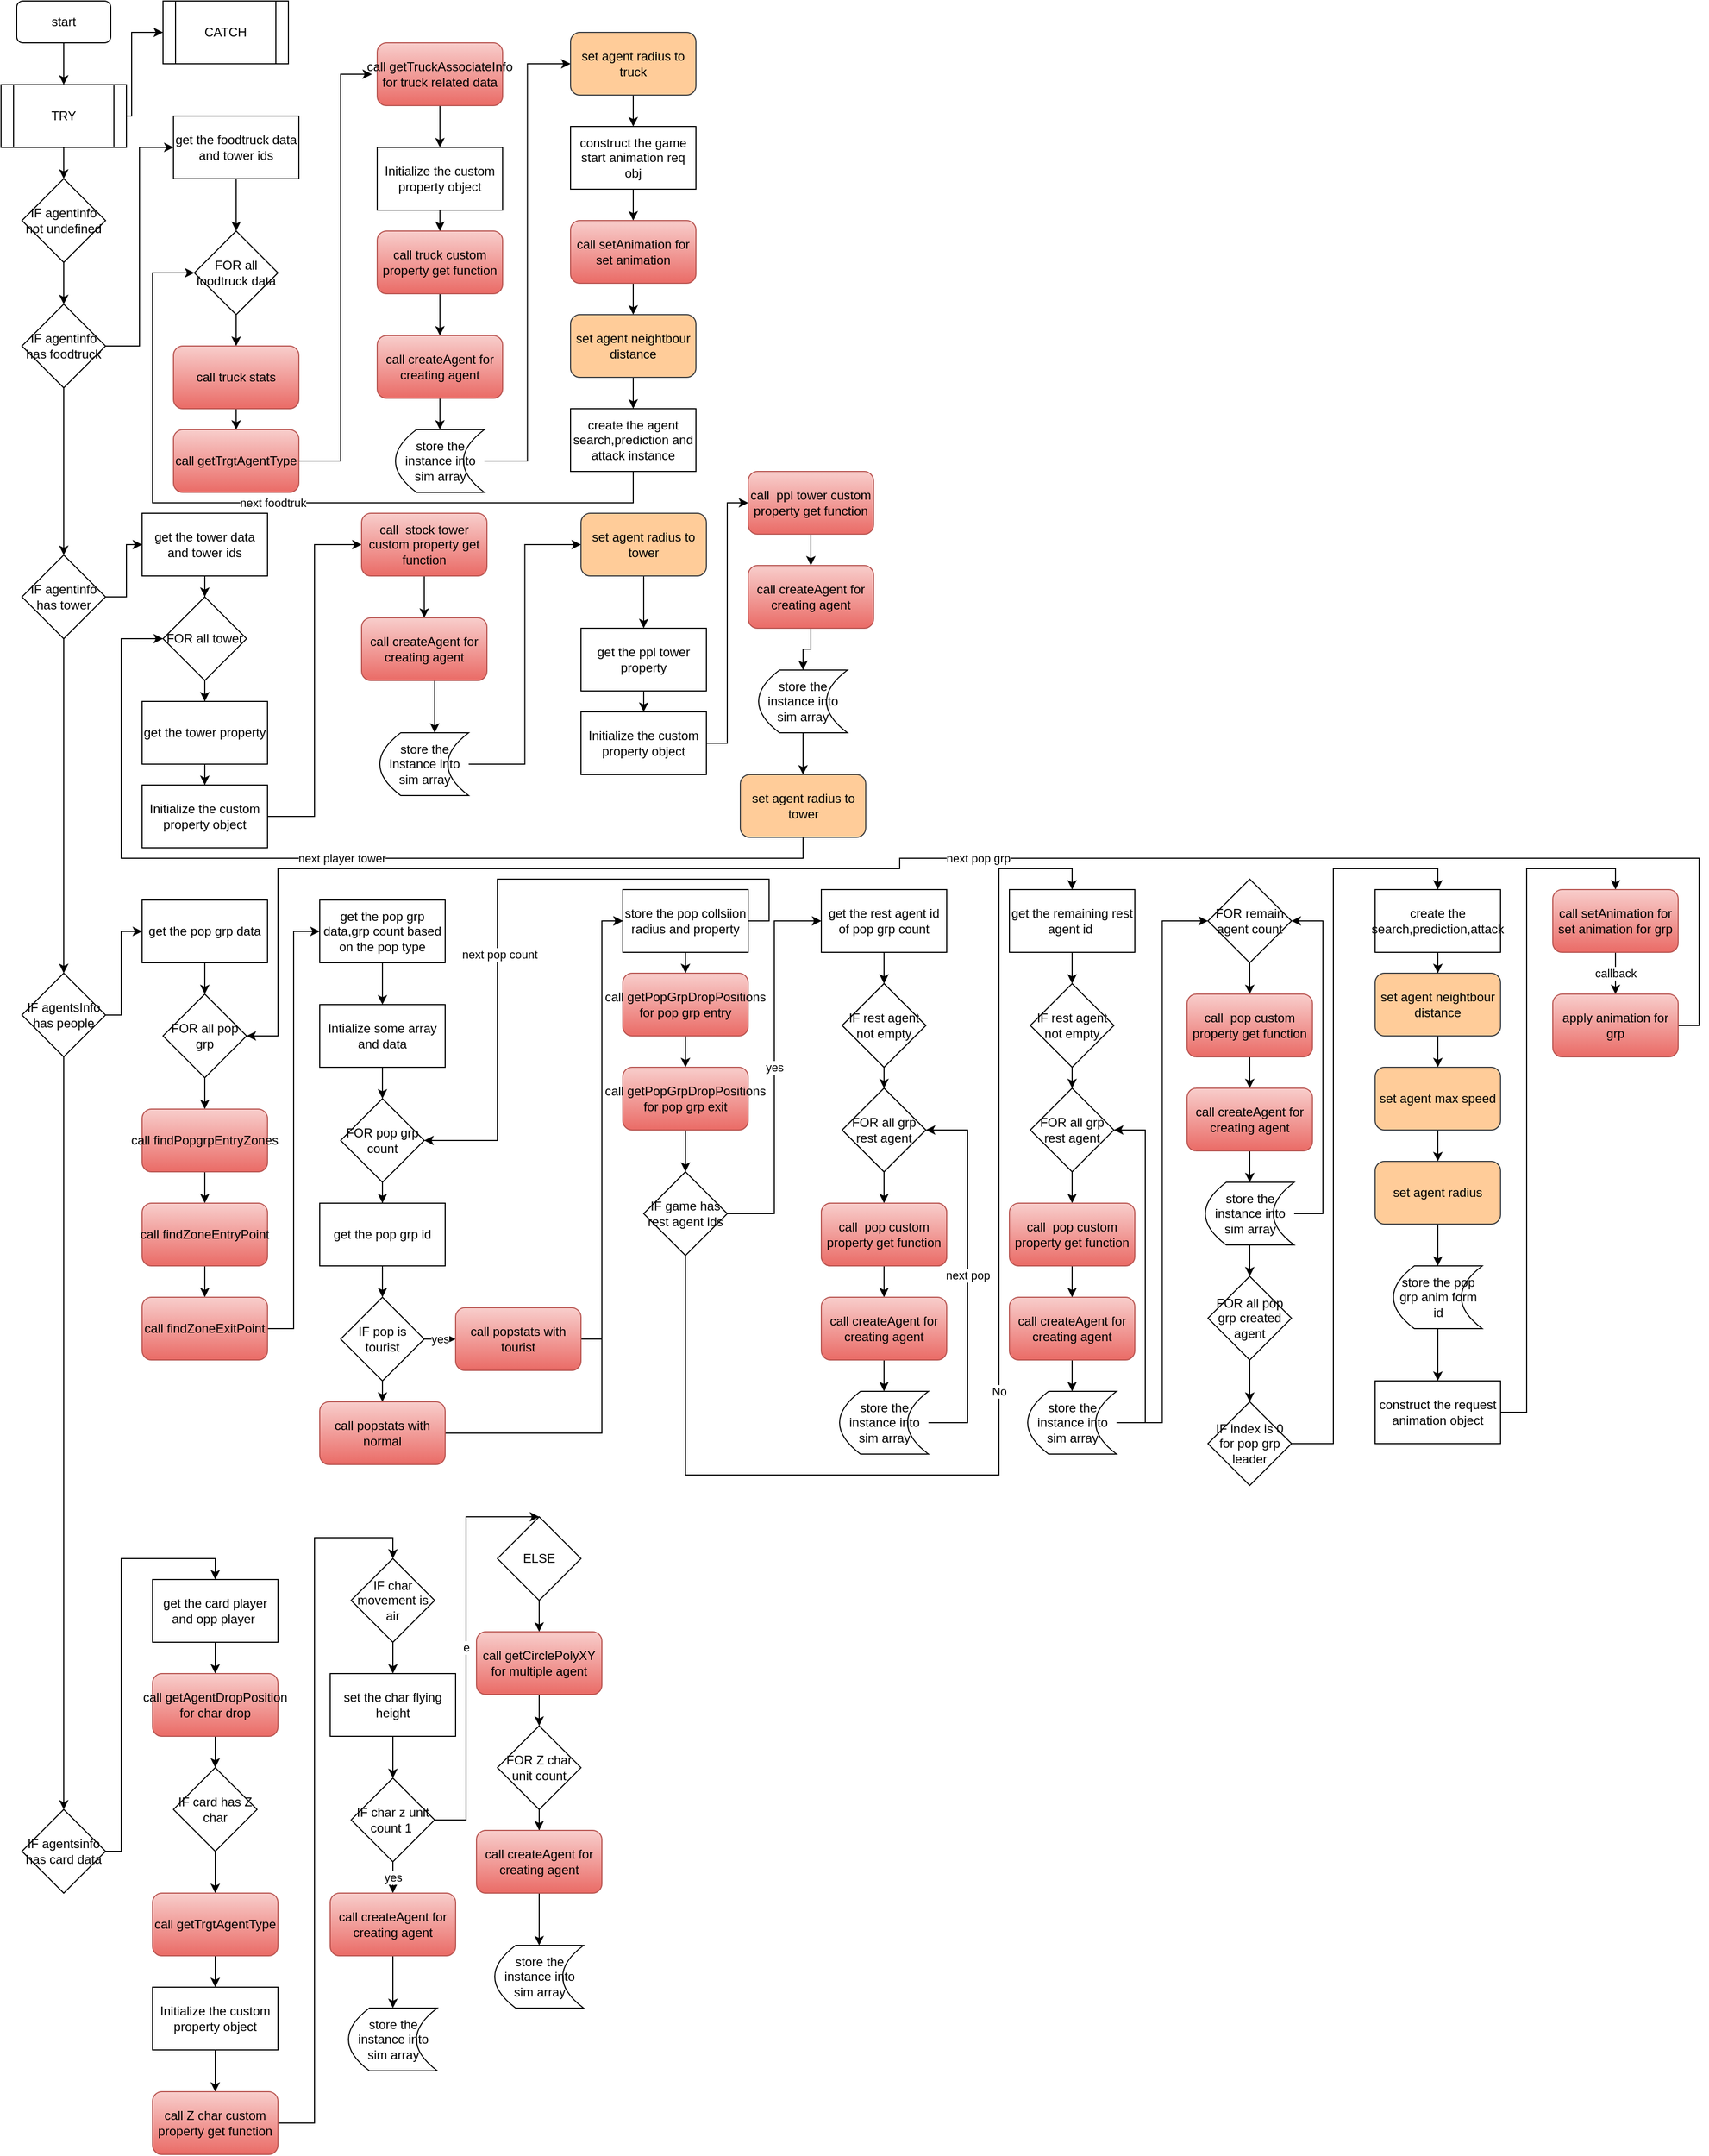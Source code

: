 <mxfile version="17.4.6" type="github">
  <diagram id="CrkfeKe50mWL2yHPkhIW" name="Page-1">
    <mxGraphModel dx="1038" dy="579" grid="1" gridSize="10" guides="1" tooltips="1" connect="1" arrows="1" fold="1" page="1" pageScale="1" pageWidth="850" pageHeight="1100" math="0" shadow="0">
      <root>
        <mxCell id="0" />
        <mxCell id="1" parent="0" />
        <mxCell id="wT07hZxbpVdA6speAoGU-4" value="" style="edgeStyle=orthogonalEdgeStyle;rounded=0;orthogonalLoop=1;jettySize=auto;html=1;" parent="1" source="wT07hZxbpVdA6speAoGU-1" target="wT07hZxbpVdA6speAoGU-2" edge="1">
          <mxGeometry relative="1" as="geometry" />
        </mxCell>
        <mxCell id="wT07hZxbpVdA6speAoGU-1" value="start" style="rounded=1;whiteSpace=wrap;html=1;" parent="1" vertex="1">
          <mxGeometry x="80" y="10" width="90" height="40" as="geometry" />
        </mxCell>
        <mxCell id="wT07hZxbpVdA6speAoGU-6" value="" style="edgeStyle=orthogonalEdgeStyle;rounded=0;orthogonalLoop=1;jettySize=auto;html=1;" parent="1" source="wT07hZxbpVdA6speAoGU-2" target="wT07hZxbpVdA6speAoGU-5" edge="1">
          <mxGeometry relative="1" as="geometry">
            <Array as="points">
              <mxPoint x="190" y="120" />
              <mxPoint x="190" y="40" />
            </Array>
          </mxGeometry>
        </mxCell>
        <mxCell id="wT07hZxbpVdA6speAoGU-8" value="" style="edgeStyle=orthogonalEdgeStyle;rounded=0;orthogonalLoop=1;jettySize=auto;html=1;" parent="1" source="wT07hZxbpVdA6speAoGU-2" target="wT07hZxbpVdA6speAoGU-7" edge="1">
          <mxGeometry relative="1" as="geometry" />
        </mxCell>
        <mxCell id="wT07hZxbpVdA6speAoGU-2" value="TRY" style="shape=process;whiteSpace=wrap;html=1;backgroundOutline=1;" parent="1" vertex="1">
          <mxGeometry x="65" y="90" width="120" height="60" as="geometry" />
        </mxCell>
        <mxCell id="wT07hZxbpVdA6speAoGU-5" value="CATCH" style="shape=process;whiteSpace=wrap;html=1;backgroundOutline=1;" parent="1" vertex="1">
          <mxGeometry x="220" y="10" width="120" height="60" as="geometry" />
        </mxCell>
        <mxCell id="wT07hZxbpVdA6speAoGU-10" value="" style="edgeStyle=orthogonalEdgeStyle;rounded=0;orthogonalLoop=1;jettySize=auto;html=1;" parent="1" source="wT07hZxbpVdA6speAoGU-7" target="wT07hZxbpVdA6speAoGU-9" edge="1">
          <mxGeometry relative="1" as="geometry" />
        </mxCell>
        <mxCell id="wT07hZxbpVdA6speAoGU-7" value="IF agentinfo not undefined" style="rhombus;whiteSpace=wrap;html=1;" parent="1" vertex="1">
          <mxGeometry x="85" y="180" width="80" height="80" as="geometry" />
        </mxCell>
        <mxCell id="wT07hZxbpVdA6speAoGU-13" style="edgeStyle=orthogonalEdgeStyle;rounded=0;orthogonalLoop=1;jettySize=auto;html=1;entryX=0;entryY=0.5;entryDx=0;entryDy=0;" parent="1" source="wT07hZxbpVdA6speAoGU-9" target="wT07hZxbpVdA6speAoGU-12" edge="1">
          <mxGeometry relative="1" as="geometry" />
        </mxCell>
        <mxCell id="KutbwSOixSmznZ3dP8HH-2" value="" style="edgeStyle=orthogonalEdgeStyle;rounded=0;orthogonalLoop=1;jettySize=auto;html=1;" parent="1" source="wT07hZxbpVdA6speAoGU-9" target="KutbwSOixSmznZ3dP8HH-1" edge="1">
          <mxGeometry relative="1" as="geometry" />
        </mxCell>
        <mxCell id="wT07hZxbpVdA6speAoGU-9" value="IF agentinfo has foodtruck" style="rhombus;whiteSpace=wrap;html=1;" parent="1" vertex="1">
          <mxGeometry x="85" y="300" width="80" height="80" as="geometry" />
        </mxCell>
        <mxCell id="wT07hZxbpVdA6speAoGU-15" value="" style="edgeStyle=orthogonalEdgeStyle;rounded=0;orthogonalLoop=1;jettySize=auto;html=1;" parent="1" source="wT07hZxbpVdA6speAoGU-12" target="wT07hZxbpVdA6speAoGU-14" edge="1">
          <mxGeometry relative="1" as="geometry" />
        </mxCell>
        <mxCell id="wT07hZxbpVdA6speAoGU-12" value="get the foodtruck data and tower ids" style="rounded=0;whiteSpace=wrap;html=1;" parent="1" vertex="1">
          <mxGeometry x="230" y="120" width="120" height="60" as="geometry" />
        </mxCell>
        <mxCell id="wT07hZxbpVdA6speAoGU-17" value="" style="edgeStyle=orthogonalEdgeStyle;rounded=0;orthogonalLoop=1;jettySize=auto;html=1;" parent="1" source="wT07hZxbpVdA6speAoGU-14" target="wT07hZxbpVdA6speAoGU-16" edge="1">
          <mxGeometry relative="1" as="geometry" />
        </mxCell>
        <mxCell id="wT07hZxbpVdA6speAoGU-14" value="FOR all foodtruck data" style="rhombus;whiteSpace=wrap;html=1;rounded=0;" parent="1" vertex="1">
          <mxGeometry x="250" y="230" width="80" height="80" as="geometry" />
        </mxCell>
        <mxCell id="wT07hZxbpVdA6speAoGU-19" value="" style="edgeStyle=orthogonalEdgeStyle;rounded=0;orthogonalLoop=1;jettySize=auto;html=1;" parent="1" source="wT07hZxbpVdA6speAoGU-16" target="wT07hZxbpVdA6speAoGU-18" edge="1">
          <mxGeometry relative="1" as="geometry" />
        </mxCell>
        <mxCell id="wT07hZxbpVdA6speAoGU-16" value="call truck stats" style="rounded=1;whiteSpace=wrap;html=1;fillColor=#f8cecc;gradientColor=#ea6b66;strokeColor=#b85450;" parent="1" vertex="1">
          <mxGeometry x="230" y="340" width="120" height="60" as="geometry" />
        </mxCell>
        <mxCell id="wT07hZxbpVdA6speAoGU-21" style="edgeStyle=orthogonalEdgeStyle;rounded=0;orthogonalLoop=1;jettySize=auto;html=1;" parent="1" source="wT07hZxbpVdA6speAoGU-18" edge="1">
          <mxGeometry relative="1" as="geometry">
            <mxPoint x="420" y="80" as="targetPoint" />
            <Array as="points">
              <mxPoint x="390" y="450" />
              <mxPoint x="390" y="80" />
            </Array>
          </mxGeometry>
        </mxCell>
        <mxCell id="wT07hZxbpVdA6speAoGU-18" value="call&amp;nbsp;getTrgtAgentType" style="rounded=1;whiteSpace=wrap;html=1;fillColor=#f8cecc;gradientColor=#ea6b66;strokeColor=#b85450;" parent="1" vertex="1">
          <mxGeometry x="230" y="420" width="120" height="60" as="geometry" />
        </mxCell>
        <mxCell id="wT07hZxbpVdA6speAoGU-23" value="" style="edgeStyle=orthogonalEdgeStyle;rounded=0;orthogonalLoop=1;jettySize=auto;html=1;" parent="1" source="wT07hZxbpVdA6speAoGU-20" target="wT07hZxbpVdA6speAoGU-22" edge="1">
          <mxGeometry relative="1" as="geometry" />
        </mxCell>
        <mxCell id="wT07hZxbpVdA6speAoGU-20" value="call&amp;nbsp;getTruckAssociateInfo for truck related data" style="rounded=1;whiteSpace=wrap;html=1;fillColor=#f8cecc;gradientColor=#ea6b66;strokeColor=#b85450;" parent="1" vertex="1">
          <mxGeometry x="425" y="50" width="120" height="60" as="geometry" />
        </mxCell>
        <mxCell id="wT07hZxbpVdA6speAoGU-25" value="" style="edgeStyle=orthogonalEdgeStyle;rounded=0;orthogonalLoop=1;jettySize=auto;html=1;" parent="1" source="wT07hZxbpVdA6speAoGU-22" target="wT07hZxbpVdA6speAoGU-24" edge="1">
          <mxGeometry relative="1" as="geometry" />
        </mxCell>
        <mxCell id="wT07hZxbpVdA6speAoGU-22" value="Initialize the custom property object" style="rounded=0;whiteSpace=wrap;html=1;" parent="1" vertex="1">
          <mxGeometry x="425" y="150" width="120" height="60" as="geometry" />
        </mxCell>
        <mxCell id="wT07hZxbpVdA6speAoGU-28" value="" style="edgeStyle=orthogonalEdgeStyle;rounded=0;orthogonalLoop=1;jettySize=auto;html=1;" parent="1" source="wT07hZxbpVdA6speAoGU-24" target="wT07hZxbpVdA6speAoGU-27" edge="1">
          <mxGeometry relative="1" as="geometry" />
        </mxCell>
        <mxCell id="wT07hZxbpVdA6speAoGU-24" value="call truck custom property get function" style="rounded=1;whiteSpace=wrap;html=1;fillColor=#f8cecc;gradientColor=#ea6b66;strokeColor=#b85450;" parent="1" vertex="1">
          <mxGeometry x="425" y="230" width="120" height="60" as="geometry" />
        </mxCell>
        <mxCell id="wT07hZxbpVdA6speAoGU-30" value="" style="edgeStyle=orthogonalEdgeStyle;rounded=0;orthogonalLoop=1;jettySize=auto;html=1;" parent="1" source="wT07hZxbpVdA6speAoGU-27" target="wT07hZxbpVdA6speAoGU-29" edge="1">
          <mxGeometry relative="1" as="geometry" />
        </mxCell>
        <mxCell id="wT07hZxbpVdA6speAoGU-27" value="call&amp;nbsp;createAgent for creating agent" style="rounded=1;whiteSpace=wrap;html=1;fillColor=#f8cecc;gradientColor=#ea6b66;strokeColor=#b85450;" parent="1" vertex="1">
          <mxGeometry x="425" y="330" width="120" height="60" as="geometry" />
        </mxCell>
        <mxCell id="wT07hZxbpVdA6speAoGU-34" style="edgeStyle=orthogonalEdgeStyle;rounded=0;orthogonalLoop=1;jettySize=auto;html=1;entryX=0;entryY=0.5;entryDx=0;entryDy=0;" parent="1" source="wT07hZxbpVdA6speAoGU-29" target="wT07hZxbpVdA6speAoGU-35" edge="1">
          <mxGeometry relative="1" as="geometry">
            <mxPoint x="610" y="80" as="targetPoint" />
          </mxGeometry>
        </mxCell>
        <mxCell id="wT07hZxbpVdA6speAoGU-29" value="store the instance into sim array" style="shape=dataStorage;whiteSpace=wrap;html=1;fixedSize=1;" parent="1" vertex="1">
          <mxGeometry x="442.5" y="420" width="85" height="60" as="geometry" />
        </mxCell>
        <mxCell id="wT07hZxbpVdA6speAoGU-37" value="" style="edgeStyle=orthogonalEdgeStyle;rounded=0;orthogonalLoop=1;jettySize=auto;html=1;" parent="1" source="wT07hZxbpVdA6speAoGU-35" target="wT07hZxbpVdA6speAoGU-36" edge="1">
          <mxGeometry relative="1" as="geometry" />
        </mxCell>
        <mxCell id="wT07hZxbpVdA6speAoGU-35" value="set agent radius to truck" style="rounded=1;whiteSpace=wrap;html=1;fillColor=#ffcc99;strokeColor=#36393d;" parent="1" vertex="1">
          <mxGeometry x="610" y="40" width="120" height="60" as="geometry" />
        </mxCell>
        <mxCell id="wT07hZxbpVdA6speAoGU-40" value="" style="edgeStyle=orthogonalEdgeStyle;rounded=0;orthogonalLoop=1;jettySize=auto;html=1;" parent="1" source="wT07hZxbpVdA6speAoGU-36" target="wT07hZxbpVdA6speAoGU-39" edge="1">
          <mxGeometry relative="1" as="geometry" />
        </mxCell>
        <mxCell id="wT07hZxbpVdA6speAoGU-36" value="construct the game start animation req obj" style="rounded=0;whiteSpace=wrap;html=1;" parent="1" vertex="1">
          <mxGeometry x="610" y="130" width="120" height="60" as="geometry" />
        </mxCell>
        <mxCell id="wT07hZxbpVdA6speAoGU-42" value="" style="edgeStyle=orthogonalEdgeStyle;rounded=0;orthogonalLoop=1;jettySize=auto;html=1;" parent="1" source="wT07hZxbpVdA6speAoGU-39" target="wT07hZxbpVdA6speAoGU-41" edge="1">
          <mxGeometry relative="1" as="geometry" />
        </mxCell>
        <mxCell id="wT07hZxbpVdA6speAoGU-39" value="call&amp;nbsp;setAnimation for set animation" style="rounded=1;whiteSpace=wrap;html=1;fillColor=#f8cecc;gradientColor=#ea6b66;strokeColor=#b85450;" parent="1" vertex="1">
          <mxGeometry x="610" y="220" width="120" height="60" as="geometry" />
        </mxCell>
        <mxCell id="wT07hZxbpVdA6speAoGU-44" value="" style="edgeStyle=orthogonalEdgeStyle;rounded=0;orthogonalLoop=1;jettySize=auto;html=1;" parent="1" source="wT07hZxbpVdA6speAoGU-41" target="wT07hZxbpVdA6speAoGU-43" edge="1">
          <mxGeometry relative="1" as="geometry" />
        </mxCell>
        <mxCell id="wT07hZxbpVdA6speAoGU-41" value="set agent neightbour distance" style="rounded=1;whiteSpace=wrap;html=1;fillColor=#ffcc99;strokeColor=#36393d;" parent="1" vertex="1">
          <mxGeometry x="610" y="310" width="120" height="60" as="geometry" />
        </mxCell>
        <mxCell id="KutbwSOixSmznZ3dP8HH-37" value="next foodtruk" style="edgeStyle=orthogonalEdgeStyle;rounded=0;orthogonalLoop=1;jettySize=auto;html=1;entryX=0;entryY=0.5;entryDx=0;entryDy=0;" parent="1" source="wT07hZxbpVdA6speAoGU-43" target="wT07hZxbpVdA6speAoGU-14" edge="1">
          <mxGeometry relative="1" as="geometry">
            <Array as="points">
              <mxPoint x="670" y="490" />
              <mxPoint x="210" y="490" />
              <mxPoint x="210" y="270" />
            </Array>
          </mxGeometry>
        </mxCell>
        <mxCell id="wT07hZxbpVdA6speAoGU-43" value="create the agent search,prediction and attack instance" style="rounded=0;whiteSpace=wrap;html=1;" parent="1" vertex="1">
          <mxGeometry x="610" y="400" width="120" height="60" as="geometry" />
        </mxCell>
        <mxCell id="KutbwSOixSmznZ3dP8HH-4" style="edgeStyle=orthogonalEdgeStyle;rounded=0;orthogonalLoop=1;jettySize=auto;html=1;entryX=0;entryY=0.5;entryDx=0;entryDy=0;" parent="1" source="KutbwSOixSmznZ3dP8HH-1" target="KutbwSOixSmznZ3dP8HH-3" edge="1">
          <mxGeometry relative="1" as="geometry" />
        </mxCell>
        <mxCell id="KutbwSOixSmznZ3dP8HH-43" style="edgeStyle=orthogonalEdgeStyle;rounded=0;orthogonalLoop=1;jettySize=auto;html=1;entryX=0.5;entryY=0;entryDx=0;entryDy=0;" parent="1" source="KutbwSOixSmznZ3dP8HH-1" target="KutbwSOixSmznZ3dP8HH-42" edge="1">
          <mxGeometry relative="1" as="geometry" />
        </mxCell>
        <mxCell id="KutbwSOixSmznZ3dP8HH-1" value="IF agentinfo has tower" style="rhombus;whiteSpace=wrap;html=1;" parent="1" vertex="1">
          <mxGeometry x="85" y="540" width="80" height="80" as="geometry" />
        </mxCell>
        <mxCell id="KutbwSOixSmznZ3dP8HH-8" value="" style="edgeStyle=orthogonalEdgeStyle;rounded=0;orthogonalLoop=1;jettySize=auto;html=1;" parent="1" source="KutbwSOixSmznZ3dP8HH-3" target="KutbwSOixSmznZ3dP8HH-5" edge="1">
          <mxGeometry relative="1" as="geometry" />
        </mxCell>
        <mxCell id="KutbwSOixSmznZ3dP8HH-3" value="get the tower data and tower ids" style="rounded=0;whiteSpace=wrap;html=1;" parent="1" vertex="1">
          <mxGeometry x="200" y="500" width="120" height="60" as="geometry" />
        </mxCell>
        <mxCell id="KutbwSOixSmznZ3dP8HH-10" value="" style="edgeStyle=orthogonalEdgeStyle;rounded=0;orthogonalLoop=1;jettySize=auto;html=1;" parent="1" source="KutbwSOixSmznZ3dP8HH-5" target="KutbwSOixSmznZ3dP8HH-9" edge="1">
          <mxGeometry relative="1" as="geometry" />
        </mxCell>
        <mxCell id="KutbwSOixSmznZ3dP8HH-5" value="FOR all tower" style="rhombus;whiteSpace=wrap;html=1;rounded=0;" parent="1" vertex="1">
          <mxGeometry x="220" y="580" width="80" height="80" as="geometry" />
        </mxCell>
        <mxCell id="KutbwSOixSmznZ3dP8HH-12" value="" style="edgeStyle=orthogonalEdgeStyle;rounded=0;orthogonalLoop=1;jettySize=auto;html=1;" parent="1" source="KutbwSOixSmznZ3dP8HH-9" target="KutbwSOixSmznZ3dP8HH-11" edge="1">
          <mxGeometry relative="1" as="geometry" />
        </mxCell>
        <mxCell id="KutbwSOixSmznZ3dP8HH-9" value="get the tower property" style="rounded=0;whiteSpace=wrap;html=1;" parent="1" vertex="1">
          <mxGeometry x="200" y="680" width="120" height="60" as="geometry" />
        </mxCell>
        <mxCell id="KutbwSOixSmznZ3dP8HH-14" style="edgeStyle=orthogonalEdgeStyle;rounded=0;orthogonalLoop=1;jettySize=auto;html=1;entryX=0;entryY=0.5;entryDx=0;entryDy=0;" parent="1" source="KutbwSOixSmznZ3dP8HH-11" target="KutbwSOixSmznZ3dP8HH-13" edge="1">
          <mxGeometry relative="1" as="geometry" />
        </mxCell>
        <mxCell id="KutbwSOixSmznZ3dP8HH-11" value="Initialize the custom property object" style="rounded=0;whiteSpace=wrap;html=1;" parent="1" vertex="1">
          <mxGeometry x="200" y="760" width="120" height="60" as="geometry" />
        </mxCell>
        <mxCell id="KutbwSOixSmznZ3dP8HH-17" value="" style="edgeStyle=orthogonalEdgeStyle;rounded=0;orthogonalLoop=1;jettySize=auto;html=1;" parent="1" source="KutbwSOixSmznZ3dP8HH-13" target="KutbwSOixSmznZ3dP8HH-15" edge="1">
          <mxGeometry relative="1" as="geometry" />
        </mxCell>
        <mxCell id="KutbwSOixSmznZ3dP8HH-13" value="call&amp;nbsp; stock tower custom property get function" style="rounded=1;whiteSpace=wrap;html=1;fillColor=#f8cecc;gradientColor=#ea6b66;strokeColor=#b85450;" parent="1" vertex="1">
          <mxGeometry x="410" y="500" width="120" height="60" as="geometry" />
        </mxCell>
        <mxCell id="KutbwSOixSmznZ3dP8HH-20" value="" style="edgeStyle=orthogonalEdgeStyle;rounded=0;orthogonalLoop=1;jettySize=auto;html=1;" parent="1" source="KutbwSOixSmznZ3dP8HH-15" target="KutbwSOixSmznZ3dP8HH-19" edge="1">
          <mxGeometry relative="1" as="geometry">
            <Array as="points">
              <mxPoint x="480" y="685" />
              <mxPoint x="480" y="685" />
            </Array>
          </mxGeometry>
        </mxCell>
        <mxCell id="KutbwSOixSmznZ3dP8HH-15" value="call&amp;nbsp;createAgent for creating agent" style="rounded=1;whiteSpace=wrap;html=1;fillColor=#f8cecc;gradientColor=#ea6b66;strokeColor=#b85450;" parent="1" vertex="1">
          <mxGeometry x="410" y="600" width="120" height="60" as="geometry" />
        </mxCell>
        <mxCell id="KutbwSOixSmznZ3dP8HH-22" style="edgeStyle=orthogonalEdgeStyle;rounded=0;orthogonalLoop=1;jettySize=auto;html=1;entryX=0;entryY=0.5;entryDx=0;entryDy=0;" parent="1" source="KutbwSOixSmznZ3dP8HH-19" target="KutbwSOixSmznZ3dP8HH-21" edge="1">
          <mxGeometry relative="1" as="geometry" />
        </mxCell>
        <mxCell id="KutbwSOixSmznZ3dP8HH-19" value="store the instance into sim array" style="shape=dataStorage;whiteSpace=wrap;html=1;fixedSize=1;" parent="1" vertex="1">
          <mxGeometry x="427.5" y="710" width="85" height="60" as="geometry" />
        </mxCell>
        <mxCell id="KutbwSOixSmznZ3dP8HH-29" value="" style="edgeStyle=orthogonalEdgeStyle;rounded=0;orthogonalLoop=1;jettySize=auto;html=1;" parent="1" source="KutbwSOixSmznZ3dP8HH-21" target="KutbwSOixSmznZ3dP8HH-23" edge="1">
          <mxGeometry relative="1" as="geometry" />
        </mxCell>
        <mxCell id="KutbwSOixSmznZ3dP8HH-21" value="set agent radius to tower" style="rounded=1;whiteSpace=wrap;html=1;fillColor=#ffcc99;strokeColor=#36393d;" parent="1" vertex="1">
          <mxGeometry x="620" y="500" width="120" height="60" as="geometry" />
        </mxCell>
        <mxCell id="KutbwSOixSmznZ3dP8HH-30" value="" style="edgeStyle=orthogonalEdgeStyle;rounded=0;orthogonalLoop=1;jettySize=auto;html=1;" parent="1" source="KutbwSOixSmznZ3dP8HH-23" target="KutbwSOixSmznZ3dP8HH-24" edge="1">
          <mxGeometry relative="1" as="geometry" />
        </mxCell>
        <mxCell id="KutbwSOixSmznZ3dP8HH-23" value="get the ppl tower property" style="rounded=0;whiteSpace=wrap;html=1;" parent="1" vertex="1">
          <mxGeometry x="620" y="610" width="120" height="60" as="geometry" />
        </mxCell>
        <mxCell id="KutbwSOixSmznZ3dP8HH-31" style="edgeStyle=orthogonalEdgeStyle;rounded=0;orthogonalLoop=1;jettySize=auto;html=1;entryX=0;entryY=0.5;entryDx=0;entryDy=0;" parent="1" source="KutbwSOixSmznZ3dP8HH-24" target="KutbwSOixSmznZ3dP8HH-25" edge="1">
          <mxGeometry relative="1" as="geometry" />
        </mxCell>
        <mxCell id="KutbwSOixSmznZ3dP8HH-24" value="Initialize the custom property object" style="rounded=0;whiteSpace=wrap;html=1;" parent="1" vertex="1">
          <mxGeometry x="620" y="690" width="120" height="60" as="geometry" />
        </mxCell>
        <mxCell id="KutbwSOixSmznZ3dP8HH-34" value="" style="edgeStyle=orthogonalEdgeStyle;rounded=0;orthogonalLoop=1;jettySize=auto;html=1;" parent="1" source="KutbwSOixSmznZ3dP8HH-25" target="KutbwSOixSmznZ3dP8HH-26" edge="1">
          <mxGeometry relative="1" as="geometry" />
        </mxCell>
        <mxCell id="KutbwSOixSmznZ3dP8HH-25" value="call&amp;nbsp; ppl tower custom property get function" style="rounded=1;whiteSpace=wrap;html=1;fillColor=#f8cecc;gradientColor=#ea6b66;strokeColor=#b85450;" parent="1" vertex="1">
          <mxGeometry x="780" y="460" width="120" height="60" as="geometry" />
        </mxCell>
        <mxCell id="KutbwSOixSmznZ3dP8HH-35" value="" style="edgeStyle=orthogonalEdgeStyle;rounded=0;orthogonalLoop=1;jettySize=auto;html=1;" parent="1" source="KutbwSOixSmznZ3dP8HH-26" target="KutbwSOixSmznZ3dP8HH-27" edge="1">
          <mxGeometry relative="1" as="geometry" />
        </mxCell>
        <mxCell id="KutbwSOixSmznZ3dP8HH-26" value="call&amp;nbsp;createAgent for creating agent" style="rounded=1;whiteSpace=wrap;html=1;fillColor=#f8cecc;gradientColor=#ea6b66;strokeColor=#b85450;" parent="1" vertex="1">
          <mxGeometry x="780" y="550" width="120" height="60" as="geometry" />
        </mxCell>
        <mxCell id="KutbwSOixSmznZ3dP8HH-36" value="" style="edgeStyle=orthogonalEdgeStyle;rounded=0;orthogonalLoop=1;jettySize=auto;html=1;" parent="1" source="KutbwSOixSmznZ3dP8HH-27" target="KutbwSOixSmznZ3dP8HH-28" edge="1">
          <mxGeometry relative="1" as="geometry" />
        </mxCell>
        <mxCell id="KutbwSOixSmznZ3dP8HH-27" value="store the instance into sim array" style="shape=dataStorage;whiteSpace=wrap;html=1;fixedSize=1;" parent="1" vertex="1">
          <mxGeometry x="790" y="650" width="85" height="60" as="geometry" />
        </mxCell>
        <mxCell id="KutbwSOixSmznZ3dP8HH-39" value="next player tower" style="edgeStyle=orthogonalEdgeStyle;rounded=0;orthogonalLoop=1;jettySize=auto;html=1;entryX=0;entryY=0.5;entryDx=0;entryDy=0;" parent="1" source="KutbwSOixSmznZ3dP8HH-28" target="KutbwSOixSmznZ3dP8HH-5" edge="1">
          <mxGeometry relative="1" as="geometry">
            <Array as="points">
              <mxPoint x="833" y="830" />
              <mxPoint x="180" y="830" />
              <mxPoint x="180" y="620" />
            </Array>
          </mxGeometry>
        </mxCell>
        <mxCell id="KutbwSOixSmznZ3dP8HH-28" value="set agent radius to tower" style="rounded=1;whiteSpace=wrap;html=1;fillColor=#ffcc99;strokeColor=#36393d;" parent="1" vertex="1">
          <mxGeometry x="772.5" y="750" width="120" height="60" as="geometry" />
        </mxCell>
        <mxCell id="KutbwSOixSmznZ3dP8HH-45" style="edgeStyle=orthogonalEdgeStyle;rounded=0;orthogonalLoop=1;jettySize=auto;html=1;entryX=0;entryY=0.5;entryDx=0;entryDy=0;" parent="1" source="KutbwSOixSmznZ3dP8HH-42" target="KutbwSOixSmznZ3dP8HH-44" edge="1">
          <mxGeometry relative="1" as="geometry">
            <Array as="points">
              <mxPoint x="180" y="980" />
              <mxPoint x="180" y="900" />
            </Array>
          </mxGeometry>
        </mxCell>
        <mxCell id="KutbwSOixSmznZ3dP8HH-151" value="" style="edgeStyle=orthogonalEdgeStyle;rounded=0;orthogonalLoop=1;jettySize=auto;html=1;" parent="1" source="KutbwSOixSmznZ3dP8HH-42" target="KutbwSOixSmznZ3dP8HH-150" edge="1">
          <mxGeometry relative="1" as="geometry" />
        </mxCell>
        <mxCell id="KutbwSOixSmznZ3dP8HH-42" value="IF agentsInfo&lt;br&gt;has people" style="rhombus;whiteSpace=wrap;html=1;" parent="1" vertex="1">
          <mxGeometry x="85" y="940" width="80" height="80" as="geometry" />
        </mxCell>
        <mxCell id="KutbwSOixSmznZ3dP8HH-49" value="" style="edgeStyle=orthogonalEdgeStyle;rounded=0;orthogonalLoop=1;jettySize=auto;html=1;" parent="1" source="KutbwSOixSmznZ3dP8HH-44" target="KutbwSOixSmznZ3dP8HH-46" edge="1">
          <mxGeometry relative="1" as="geometry" />
        </mxCell>
        <mxCell id="KutbwSOixSmznZ3dP8HH-44" value="get the pop grp data" style="rounded=0;whiteSpace=wrap;html=1;" parent="1" vertex="1">
          <mxGeometry x="200" y="870" width="120" height="60" as="geometry" />
        </mxCell>
        <mxCell id="KutbwSOixSmznZ3dP8HH-51" value="" style="edgeStyle=orthogonalEdgeStyle;rounded=0;orthogonalLoop=1;jettySize=auto;html=1;" parent="1" source="KutbwSOixSmznZ3dP8HH-46" target="KutbwSOixSmznZ3dP8HH-50" edge="1">
          <mxGeometry relative="1" as="geometry" />
        </mxCell>
        <mxCell id="KutbwSOixSmznZ3dP8HH-46" value="FOR all pop grp" style="rhombus;whiteSpace=wrap;html=1;rounded=0;" parent="1" vertex="1">
          <mxGeometry x="220" y="960" width="80" height="80" as="geometry" />
        </mxCell>
        <mxCell id="KutbwSOixSmznZ3dP8HH-55" value="" style="edgeStyle=orthogonalEdgeStyle;rounded=0;orthogonalLoop=1;jettySize=auto;html=1;" parent="1" source="KutbwSOixSmznZ3dP8HH-50" target="KutbwSOixSmznZ3dP8HH-54" edge="1">
          <mxGeometry relative="1" as="geometry" />
        </mxCell>
        <mxCell id="KutbwSOixSmznZ3dP8HH-50" value="call&amp;nbsp;findPopgrpEntryZones" style="rounded=1;whiteSpace=wrap;html=1;fillColor=#f8cecc;gradientColor=#ea6b66;strokeColor=#b85450;" parent="1" vertex="1">
          <mxGeometry x="200" y="1070" width="120" height="60" as="geometry" />
        </mxCell>
        <mxCell id="KutbwSOixSmznZ3dP8HH-57" value="" style="edgeStyle=orthogonalEdgeStyle;rounded=0;orthogonalLoop=1;jettySize=auto;html=1;" parent="1" source="KutbwSOixSmznZ3dP8HH-54" target="KutbwSOixSmznZ3dP8HH-56" edge="1">
          <mxGeometry relative="1" as="geometry" />
        </mxCell>
        <mxCell id="KutbwSOixSmznZ3dP8HH-54" value="call&amp;nbsp;findZoneEntryPoint" style="rounded=1;whiteSpace=wrap;html=1;fillColor=#f8cecc;gradientColor=#ea6b66;strokeColor=#b85450;" parent="1" vertex="1">
          <mxGeometry x="200" y="1160" width="120" height="60" as="geometry" />
        </mxCell>
        <mxCell id="KutbwSOixSmznZ3dP8HH-60" style="edgeStyle=orthogonalEdgeStyle;rounded=0;orthogonalLoop=1;jettySize=auto;html=1;entryX=0;entryY=0.5;entryDx=0;entryDy=0;" parent="1" source="KutbwSOixSmznZ3dP8HH-56" target="KutbwSOixSmznZ3dP8HH-59" edge="1">
          <mxGeometry relative="1" as="geometry" />
        </mxCell>
        <mxCell id="KutbwSOixSmznZ3dP8HH-56" value="call&amp;nbsp;findZoneExitPoint" style="rounded=1;whiteSpace=wrap;html=1;fillColor=#f8cecc;gradientColor=#ea6b66;strokeColor=#b85450;" parent="1" vertex="1">
          <mxGeometry x="200" y="1250" width="120" height="60" as="geometry" />
        </mxCell>
        <mxCell id="KutbwSOixSmznZ3dP8HH-62" value="" style="edgeStyle=orthogonalEdgeStyle;rounded=0;orthogonalLoop=1;jettySize=auto;html=1;" parent="1" source="KutbwSOixSmznZ3dP8HH-59" target="KutbwSOixSmznZ3dP8HH-61" edge="1">
          <mxGeometry relative="1" as="geometry" />
        </mxCell>
        <mxCell id="KutbwSOixSmznZ3dP8HH-59" value="get the pop grp data,grp count based on the pop type" style="rounded=0;whiteSpace=wrap;html=1;" parent="1" vertex="1">
          <mxGeometry x="370" y="870" width="120" height="60" as="geometry" />
        </mxCell>
        <mxCell id="KutbwSOixSmznZ3dP8HH-64" value="" style="edgeStyle=orthogonalEdgeStyle;rounded=0;orthogonalLoop=1;jettySize=auto;html=1;" parent="1" source="KutbwSOixSmznZ3dP8HH-61" target="KutbwSOixSmznZ3dP8HH-63" edge="1">
          <mxGeometry relative="1" as="geometry" />
        </mxCell>
        <mxCell id="KutbwSOixSmznZ3dP8HH-61" value="Intialize some array and data" style="rounded=0;whiteSpace=wrap;html=1;" parent="1" vertex="1">
          <mxGeometry x="370" y="970" width="120" height="60" as="geometry" />
        </mxCell>
        <mxCell id="KutbwSOixSmznZ3dP8HH-66" value="" style="edgeStyle=orthogonalEdgeStyle;rounded=0;orthogonalLoop=1;jettySize=auto;html=1;" parent="1" source="KutbwSOixSmznZ3dP8HH-63" target="KutbwSOixSmznZ3dP8HH-65" edge="1">
          <mxGeometry relative="1" as="geometry" />
        </mxCell>
        <mxCell id="KutbwSOixSmznZ3dP8HH-63" value="FOR pop grp count" style="rhombus;whiteSpace=wrap;html=1;rounded=0;" parent="1" vertex="1">
          <mxGeometry x="390" y="1060" width="80" height="80" as="geometry" />
        </mxCell>
        <mxCell id="KutbwSOixSmznZ3dP8HH-68" value="" style="edgeStyle=orthogonalEdgeStyle;rounded=0;orthogonalLoop=1;jettySize=auto;html=1;" parent="1" source="KutbwSOixSmznZ3dP8HH-65" target="KutbwSOixSmznZ3dP8HH-67" edge="1">
          <mxGeometry relative="1" as="geometry" />
        </mxCell>
        <mxCell id="KutbwSOixSmznZ3dP8HH-65" value="get the pop grp id" style="whiteSpace=wrap;html=1;rounded=0;" parent="1" vertex="1">
          <mxGeometry x="370" y="1160" width="120" height="60" as="geometry" />
        </mxCell>
        <mxCell id="KutbwSOixSmznZ3dP8HH-70" value="yes" style="edgeStyle=orthogonalEdgeStyle;rounded=0;orthogonalLoop=1;jettySize=auto;html=1;" parent="1" source="KutbwSOixSmznZ3dP8HH-67" target="KutbwSOixSmznZ3dP8HH-69" edge="1">
          <mxGeometry relative="1" as="geometry" />
        </mxCell>
        <mxCell id="KutbwSOixSmznZ3dP8HH-72" value="" style="edgeStyle=orthogonalEdgeStyle;rounded=0;orthogonalLoop=1;jettySize=auto;html=1;" parent="1" source="KutbwSOixSmznZ3dP8HH-67" target="KutbwSOixSmznZ3dP8HH-71" edge="1">
          <mxGeometry relative="1" as="geometry" />
        </mxCell>
        <mxCell id="KutbwSOixSmznZ3dP8HH-67" value="IF pop is tourist" style="rhombus;whiteSpace=wrap;html=1;rounded=0;" parent="1" vertex="1">
          <mxGeometry x="390" y="1250" width="80" height="80" as="geometry" />
        </mxCell>
        <mxCell id="KutbwSOixSmznZ3dP8HH-74" style="edgeStyle=orthogonalEdgeStyle;rounded=0;orthogonalLoop=1;jettySize=auto;html=1;entryX=0;entryY=0.5;entryDx=0;entryDy=0;" parent="1" source="KutbwSOixSmznZ3dP8HH-69" target="KutbwSOixSmznZ3dP8HH-73" edge="1">
          <mxGeometry relative="1" as="geometry" />
        </mxCell>
        <mxCell id="KutbwSOixSmznZ3dP8HH-69" value="call popstats with tourist" style="rounded=1;whiteSpace=wrap;html=1;fillColor=#f8cecc;gradientColor=#ea6b66;strokeColor=#b85450;" parent="1" vertex="1">
          <mxGeometry x="500" y="1260" width="120" height="60" as="geometry" />
        </mxCell>
        <mxCell id="KutbwSOixSmznZ3dP8HH-75" style="edgeStyle=orthogonalEdgeStyle;rounded=0;orthogonalLoop=1;jettySize=auto;html=1;entryX=0;entryY=0.5;entryDx=0;entryDy=0;" parent="1" source="KutbwSOixSmznZ3dP8HH-71" target="KutbwSOixSmznZ3dP8HH-73" edge="1">
          <mxGeometry relative="1" as="geometry">
            <Array as="points">
              <mxPoint x="640" y="1380" />
              <mxPoint x="640" y="890" />
            </Array>
          </mxGeometry>
        </mxCell>
        <mxCell id="KutbwSOixSmznZ3dP8HH-71" value="call popstats with normal" style="rounded=1;whiteSpace=wrap;html=1;fillColor=#f8cecc;gradientColor=#ea6b66;strokeColor=#b85450;" parent="1" vertex="1">
          <mxGeometry x="370" y="1350" width="120" height="60" as="geometry" />
        </mxCell>
        <mxCell id="KutbwSOixSmznZ3dP8HH-76" style="edgeStyle=orthogonalEdgeStyle;rounded=0;orthogonalLoop=1;jettySize=auto;html=1;entryX=1;entryY=0.5;entryDx=0;entryDy=0;exitX=1;exitY=0.5;exitDx=0;exitDy=0;" parent="1" source="KutbwSOixSmznZ3dP8HH-73" target="KutbwSOixSmznZ3dP8HH-63" edge="1">
          <mxGeometry relative="1" as="geometry">
            <Array as="points">
              <mxPoint x="800" y="890" />
              <mxPoint x="800" y="850" />
              <mxPoint x="540" y="850" />
              <mxPoint x="540" y="1100" />
            </Array>
          </mxGeometry>
        </mxCell>
        <mxCell id="KutbwSOixSmznZ3dP8HH-77" value="next pop count" style="edgeLabel;html=1;align=center;verticalAlign=middle;resizable=0;points=[];" parent="KutbwSOixSmznZ3dP8HH-76" vertex="1" connectable="0">
          <mxGeometry x="0.224" y="2" relative="1" as="geometry">
            <mxPoint as="offset" />
          </mxGeometry>
        </mxCell>
        <mxCell id="KutbwSOixSmznZ3dP8HH-79" value="" style="edgeStyle=orthogonalEdgeStyle;rounded=0;orthogonalLoop=1;jettySize=auto;html=1;" parent="1" source="KutbwSOixSmznZ3dP8HH-73" target="KutbwSOixSmznZ3dP8HH-78" edge="1">
          <mxGeometry relative="1" as="geometry" />
        </mxCell>
        <mxCell id="KutbwSOixSmznZ3dP8HH-73" value="store the pop collsiion radius and property" style="whiteSpace=wrap;html=1;rounded=0;" parent="1" vertex="1">
          <mxGeometry x="660" y="860" width="120" height="60" as="geometry" />
        </mxCell>
        <mxCell id="KutbwSOixSmznZ3dP8HH-81" value="" style="edgeStyle=orthogonalEdgeStyle;rounded=0;orthogonalLoop=1;jettySize=auto;html=1;" parent="1" source="KutbwSOixSmznZ3dP8HH-78" target="KutbwSOixSmznZ3dP8HH-80" edge="1">
          <mxGeometry relative="1" as="geometry" />
        </mxCell>
        <mxCell id="KutbwSOixSmznZ3dP8HH-78" value="call&amp;nbsp;getPopGrpDropPositions for pop grp entry" style="rounded=1;whiteSpace=wrap;html=1;fillColor=#f8cecc;gradientColor=#ea6b66;strokeColor=#b85450;" parent="1" vertex="1">
          <mxGeometry x="660" y="940" width="120" height="60" as="geometry" />
        </mxCell>
        <mxCell id="KutbwSOixSmznZ3dP8HH-83" value="" style="edgeStyle=orthogonalEdgeStyle;rounded=0;orthogonalLoop=1;jettySize=auto;html=1;" parent="1" source="KutbwSOixSmznZ3dP8HH-80" target="KutbwSOixSmznZ3dP8HH-82" edge="1">
          <mxGeometry relative="1" as="geometry" />
        </mxCell>
        <mxCell id="KutbwSOixSmznZ3dP8HH-80" value="call&amp;nbsp;getPopGrpDropPositions for pop grp exit" style="rounded=1;whiteSpace=wrap;html=1;fillColor=#f8cecc;gradientColor=#ea6b66;strokeColor=#b85450;" parent="1" vertex="1">
          <mxGeometry x="660" y="1030" width="120" height="60" as="geometry" />
        </mxCell>
        <mxCell id="KutbwSOixSmznZ3dP8HH-86" value="yes" style="edgeStyle=orthogonalEdgeStyle;rounded=0;orthogonalLoop=1;jettySize=auto;html=1;entryX=0;entryY=0.5;entryDx=0;entryDy=0;" parent="1" source="KutbwSOixSmznZ3dP8HH-82" target="KutbwSOixSmznZ3dP8HH-85" edge="1">
          <mxGeometry relative="1" as="geometry" />
        </mxCell>
        <mxCell id="KutbwSOixSmznZ3dP8HH-109" value="No" style="edgeStyle=orthogonalEdgeStyle;rounded=0;orthogonalLoop=1;jettySize=auto;html=1;entryX=0.5;entryY=0;entryDx=0;entryDy=0;" parent="1" source="KutbwSOixSmznZ3dP8HH-82" target="KutbwSOixSmznZ3dP8HH-105" edge="1">
          <mxGeometry relative="1" as="geometry">
            <Array as="points">
              <mxPoint x="720" y="1420" />
              <mxPoint x="1020" y="1420" />
              <mxPoint x="1020" y="840" />
              <mxPoint x="1090" y="840" />
            </Array>
          </mxGeometry>
        </mxCell>
        <mxCell id="KutbwSOixSmznZ3dP8HH-82" value="IF game has rest agent ids" style="rhombus;whiteSpace=wrap;html=1;" parent="1" vertex="1">
          <mxGeometry x="680" y="1130" width="80" height="80" as="geometry" />
        </mxCell>
        <mxCell id="KutbwSOixSmznZ3dP8HH-88" value="" style="edgeStyle=orthogonalEdgeStyle;rounded=0;orthogonalLoop=1;jettySize=auto;html=1;" parent="1" source="KutbwSOixSmznZ3dP8HH-85" target="KutbwSOixSmznZ3dP8HH-87" edge="1">
          <mxGeometry relative="1" as="geometry" />
        </mxCell>
        <mxCell id="KutbwSOixSmznZ3dP8HH-85" value="get the rest agent id of pop grp count" style="rounded=0;whiteSpace=wrap;html=1;" parent="1" vertex="1">
          <mxGeometry x="850" y="860" width="120" height="60" as="geometry" />
        </mxCell>
        <mxCell id="KutbwSOixSmznZ3dP8HH-90" value="" style="edgeStyle=orthogonalEdgeStyle;rounded=0;orthogonalLoop=1;jettySize=auto;html=1;" parent="1" source="KutbwSOixSmznZ3dP8HH-87" target="KutbwSOixSmznZ3dP8HH-89" edge="1">
          <mxGeometry relative="1" as="geometry" />
        </mxCell>
        <mxCell id="KutbwSOixSmznZ3dP8HH-87" value="IF rest agent not empty" style="rhombus;whiteSpace=wrap;html=1;" parent="1" vertex="1">
          <mxGeometry x="870" y="950" width="80" height="80" as="geometry" />
        </mxCell>
        <mxCell id="KutbwSOixSmznZ3dP8HH-93" value="" style="edgeStyle=orthogonalEdgeStyle;rounded=0;orthogonalLoop=1;jettySize=auto;html=1;" parent="1" source="KutbwSOixSmznZ3dP8HH-89" target="KutbwSOixSmznZ3dP8HH-91" edge="1">
          <mxGeometry relative="1" as="geometry" />
        </mxCell>
        <mxCell id="KutbwSOixSmznZ3dP8HH-89" value="FOR all grp rest agent" style="rhombus;whiteSpace=wrap;html=1;" parent="1" vertex="1">
          <mxGeometry x="870" y="1050" width="80" height="80" as="geometry" />
        </mxCell>
        <mxCell id="KutbwSOixSmznZ3dP8HH-94" value="" style="edgeStyle=orthogonalEdgeStyle;rounded=0;orthogonalLoop=1;jettySize=auto;html=1;" parent="1" source="KutbwSOixSmznZ3dP8HH-91" target="KutbwSOixSmznZ3dP8HH-92" edge="1">
          <mxGeometry relative="1" as="geometry" />
        </mxCell>
        <mxCell id="KutbwSOixSmznZ3dP8HH-91" value="call&amp;nbsp; pop custom property get function" style="rounded=1;whiteSpace=wrap;html=1;fillColor=#f8cecc;gradientColor=#ea6b66;strokeColor=#b85450;" parent="1" vertex="1">
          <mxGeometry x="850" y="1160" width="120" height="60" as="geometry" />
        </mxCell>
        <mxCell id="KutbwSOixSmznZ3dP8HH-96" value="" style="edgeStyle=orthogonalEdgeStyle;rounded=0;orthogonalLoop=1;jettySize=auto;html=1;" parent="1" source="KutbwSOixSmznZ3dP8HH-92" target="KutbwSOixSmznZ3dP8HH-95" edge="1">
          <mxGeometry relative="1" as="geometry" />
        </mxCell>
        <mxCell id="KutbwSOixSmznZ3dP8HH-92" value="call&amp;nbsp;createAgent for creating agent" style="rounded=1;whiteSpace=wrap;html=1;fillColor=#f8cecc;gradientColor=#ea6b66;strokeColor=#b85450;" parent="1" vertex="1">
          <mxGeometry x="850" y="1250" width="120" height="60" as="geometry" />
        </mxCell>
        <mxCell id="KutbwSOixSmznZ3dP8HH-97" value="next pop" style="edgeStyle=orthogonalEdgeStyle;rounded=0;orthogonalLoop=1;jettySize=auto;html=1;entryX=1;entryY=0.5;entryDx=0;entryDy=0;" parent="1" source="KutbwSOixSmznZ3dP8HH-95" target="KutbwSOixSmznZ3dP8HH-89" edge="1">
          <mxGeometry relative="1" as="geometry">
            <Array as="points">
              <mxPoint x="990" y="1370" />
              <mxPoint x="990" y="1090" />
            </Array>
          </mxGeometry>
        </mxCell>
        <mxCell id="KutbwSOixSmznZ3dP8HH-95" value="store the instance into sim array" style="shape=dataStorage;whiteSpace=wrap;html=1;fixedSize=1;" parent="1" vertex="1">
          <mxGeometry x="867.5" y="1340" width="85" height="60" as="geometry" />
        </mxCell>
        <mxCell id="KutbwSOixSmznZ3dP8HH-99" value="get the rest agent id of pop grp count" style="rounded=0;whiteSpace=wrap;html=1;" parent="1" vertex="1">
          <mxGeometry x="850" y="860" width="120" height="60" as="geometry" />
        </mxCell>
        <mxCell id="KutbwSOixSmznZ3dP8HH-100" value="IF rest agent not empty" style="rhombus;whiteSpace=wrap;html=1;" parent="1" vertex="1">
          <mxGeometry x="870" y="950" width="80" height="80" as="geometry" />
        </mxCell>
        <mxCell id="KutbwSOixSmznZ3dP8HH-101" value="FOR all grp rest agent" style="rhombus;whiteSpace=wrap;html=1;" parent="1" vertex="1">
          <mxGeometry x="870" y="1050" width="80" height="80" as="geometry" />
        </mxCell>
        <mxCell id="KutbwSOixSmznZ3dP8HH-102" value="call&amp;nbsp; pop custom property get function" style="rounded=1;whiteSpace=wrap;html=1;fillColor=#f8cecc;gradientColor=#ea6b66;strokeColor=#b85450;" parent="1" vertex="1">
          <mxGeometry x="850" y="1160" width="120" height="60" as="geometry" />
        </mxCell>
        <mxCell id="KutbwSOixSmznZ3dP8HH-114" value="" style="edgeStyle=orthogonalEdgeStyle;rounded=0;orthogonalLoop=1;jettySize=auto;html=1;" parent="1" source="KutbwSOixSmznZ3dP8HH-103" target="KutbwSOixSmznZ3dP8HH-104" edge="1">
          <mxGeometry relative="1" as="geometry" />
        </mxCell>
        <mxCell id="KutbwSOixSmznZ3dP8HH-103" value="call&amp;nbsp;createAgent for creating agent" style="rounded=1;whiteSpace=wrap;html=1;fillColor=#f8cecc;gradientColor=#ea6b66;strokeColor=#b85450;" parent="1" vertex="1">
          <mxGeometry x="1030" y="1250" width="120" height="60" as="geometry" />
        </mxCell>
        <mxCell id="KutbwSOixSmznZ3dP8HH-116" style="edgeStyle=orthogonalEdgeStyle;rounded=0;orthogonalLoop=1;jettySize=auto;html=1;entryX=1;entryY=0.5;entryDx=0;entryDy=0;" parent="1" source="KutbwSOixSmznZ3dP8HH-104" target="KutbwSOixSmznZ3dP8HH-107" edge="1">
          <mxGeometry relative="1" as="geometry">
            <Array as="points">
              <mxPoint x="1160" y="1370" />
              <mxPoint x="1160" y="1090" />
            </Array>
          </mxGeometry>
        </mxCell>
        <mxCell id="KutbwSOixSmznZ3dP8HH-121" style="edgeStyle=orthogonalEdgeStyle;rounded=0;orthogonalLoop=1;jettySize=auto;html=1;entryX=0;entryY=0.5;entryDx=0;entryDy=0;" parent="1" source="KutbwSOixSmznZ3dP8HH-104" target="KutbwSOixSmznZ3dP8HH-119" edge="1">
          <mxGeometry relative="1" as="geometry" />
        </mxCell>
        <mxCell id="KutbwSOixSmznZ3dP8HH-104" value="store the instance into sim array" style="shape=dataStorage;whiteSpace=wrap;html=1;fixedSize=1;" parent="1" vertex="1">
          <mxGeometry x="1047.5" y="1340" width="85" height="60" as="geometry" />
        </mxCell>
        <mxCell id="KutbwSOixSmznZ3dP8HH-110" value="" style="edgeStyle=orthogonalEdgeStyle;rounded=0;orthogonalLoop=1;jettySize=auto;html=1;" parent="1" source="KutbwSOixSmznZ3dP8HH-105" target="KutbwSOixSmznZ3dP8HH-106" edge="1">
          <mxGeometry relative="1" as="geometry" />
        </mxCell>
        <mxCell id="KutbwSOixSmznZ3dP8HH-105" value="get the remaining rest agent id&amp;nbsp;" style="rounded=0;whiteSpace=wrap;html=1;" parent="1" vertex="1">
          <mxGeometry x="1030" y="860" width="120" height="60" as="geometry" />
        </mxCell>
        <mxCell id="KutbwSOixSmznZ3dP8HH-111" value="" style="edgeStyle=orthogonalEdgeStyle;rounded=0;orthogonalLoop=1;jettySize=auto;html=1;" parent="1" source="KutbwSOixSmznZ3dP8HH-106" target="KutbwSOixSmznZ3dP8HH-107" edge="1">
          <mxGeometry relative="1" as="geometry" />
        </mxCell>
        <mxCell id="KutbwSOixSmznZ3dP8HH-106" value="IF rest agent not empty" style="rhombus;whiteSpace=wrap;html=1;" parent="1" vertex="1">
          <mxGeometry x="1050" y="950" width="80" height="80" as="geometry" />
        </mxCell>
        <mxCell id="KutbwSOixSmznZ3dP8HH-112" value="" style="edgeStyle=orthogonalEdgeStyle;rounded=0;orthogonalLoop=1;jettySize=auto;html=1;" parent="1" source="KutbwSOixSmznZ3dP8HH-107" target="KutbwSOixSmznZ3dP8HH-108" edge="1">
          <mxGeometry relative="1" as="geometry" />
        </mxCell>
        <mxCell id="KutbwSOixSmznZ3dP8HH-107" value="FOR all grp rest agent" style="rhombus;whiteSpace=wrap;html=1;" parent="1" vertex="1">
          <mxGeometry x="1050" y="1050" width="80" height="80" as="geometry" />
        </mxCell>
        <mxCell id="KutbwSOixSmznZ3dP8HH-113" value="" style="edgeStyle=orthogonalEdgeStyle;rounded=0;orthogonalLoop=1;jettySize=auto;html=1;" parent="1" source="KutbwSOixSmznZ3dP8HH-108" target="KutbwSOixSmznZ3dP8HH-103" edge="1">
          <mxGeometry relative="1" as="geometry" />
        </mxCell>
        <mxCell id="KutbwSOixSmznZ3dP8HH-108" value="call&amp;nbsp; pop custom property get function" style="rounded=1;whiteSpace=wrap;html=1;fillColor=#f8cecc;gradientColor=#ea6b66;strokeColor=#b85450;" parent="1" vertex="1">
          <mxGeometry x="1030" y="1160" width="120" height="60" as="geometry" />
        </mxCell>
        <mxCell id="KutbwSOixSmznZ3dP8HH-124" value="" style="edgeStyle=orthogonalEdgeStyle;rounded=0;orthogonalLoop=1;jettySize=auto;html=1;" parent="1" source="KutbwSOixSmznZ3dP8HH-117" target="KutbwSOixSmznZ3dP8HH-118" edge="1">
          <mxGeometry relative="1" as="geometry" />
        </mxCell>
        <mxCell id="KutbwSOixSmznZ3dP8HH-117" value="call&amp;nbsp;createAgent for creating agent" style="rounded=1;whiteSpace=wrap;html=1;fillColor=#f8cecc;gradientColor=#ea6b66;strokeColor=#b85450;" parent="1" vertex="1">
          <mxGeometry x="1200" y="1050" width="120" height="60" as="geometry" />
        </mxCell>
        <mxCell id="KutbwSOixSmznZ3dP8HH-125" style="edgeStyle=orthogonalEdgeStyle;rounded=0;orthogonalLoop=1;jettySize=auto;html=1;entryX=1;entryY=0.5;entryDx=0;entryDy=0;" parent="1" source="KutbwSOixSmznZ3dP8HH-118" target="KutbwSOixSmznZ3dP8HH-119" edge="1">
          <mxGeometry relative="1" as="geometry">
            <Array as="points">
              <mxPoint x="1330" y="1170" />
              <mxPoint x="1330" y="890" />
            </Array>
          </mxGeometry>
        </mxCell>
        <mxCell id="KutbwSOixSmznZ3dP8HH-127" value="" style="edgeStyle=orthogonalEdgeStyle;rounded=0;orthogonalLoop=1;jettySize=auto;html=1;" parent="1" source="KutbwSOixSmznZ3dP8HH-118" target="KutbwSOixSmznZ3dP8HH-126" edge="1">
          <mxGeometry relative="1" as="geometry" />
        </mxCell>
        <mxCell id="KutbwSOixSmznZ3dP8HH-118" value="store the instance into sim array" style="shape=dataStorage;whiteSpace=wrap;html=1;fixedSize=1;" parent="1" vertex="1">
          <mxGeometry x="1217.5" y="1140" width="85" height="60" as="geometry" />
        </mxCell>
        <mxCell id="KutbwSOixSmznZ3dP8HH-122" value="" style="edgeStyle=orthogonalEdgeStyle;rounded=0;orthogonalLoop=1;jettySize=auto;html=1;" parent="1" source="KutbwSOixSmznZ3dP8HH-119" target="KutbwSOixSmznZ3dP8HH-120" edge="1">
          <mxGeometry relative="1" as="geometry" />
        </mxCell>
        <mxCell id="KutbwSOixSmznZ3dP8HH-119" value="FOR remain agent count" style="rhombus;whiteSpace=wrap;html=1;" parent="1" vertex="1">
          <mxGeometry x="1220" y="850" width="80" height="80" as="geometry" />
        </mxCell>
        <mxCell id="KutbwSOixSmznZ3dP8HH-123" value="" style="edgeStyle=orthogonalEdgeStyle;rounded=0;orthogonalLoop=1;jettySize=auto;html=1;" parent="1" source="KutbwSOixSmznZ3dP8HH-120" target="KutbwSOixSmznZ3dP8HH-117" edge="1">
          <mxGeometry relative="1" as="geometry" />
        </mxCell>
        <mxCell id="KutbwSOixSmznZ3dP8HH-120" value="call&amp;nbsp; pop custom property get function" style="rounded=1;whiteSpace=wrap;html=1;fillColor=#f8cecc;gradientColor=#ea6b66;strokeColor=#b85450;" parent="1" vertex="1">
          <mxGeometry x="1200" y="960" width="120" height="60" as="geometry" />
        </mxCell>
        <mxCell id="KutbwSOixSmznZ3dP8HH-129" value="" style="edgeStyle=orthogonalEdgeStyle;rounded=0;orthogonalLoop=1;jettySize=auto;html=1;" parent="1" source="KutbwSOixSmznZ3dP8HH-126" target="KutbwSOixSmznZ3dP8HH-128" edge="1">
          <mxGeometry relative="1" as="geometry" />
        </mxCell>
        <mxCell id="KutbwSOixSmznZ3dP8HH-126" value="FOR all pop grp created agent" style="rhombus;whiteSpace=wrap;html=1;" parent="1" vertex="1">
          <mxGeometry x="1220" y="1230" width="80" height="80" as="geometry" />
        </mxCell>
        <mxCell id="KutbwSOixSmznZ3dP8HH-132" style="edgeStyle=orthogonalEdgeStyle;rounded=0;orthogonalLoop=1;jettySize=auto;html=1;entryX=0.5;entryY=0;entryDx=0;entryDy=0;" parent="1" source="KutbwSOixSmznZ3dP8HH-128" target="KutbwSOixSmznZ3dP8HH-131" edge="1">
          <mxGeometry relative="1" as="geometry" />
        </mxCell>
        <mxCell id="KutbwSOixSmznZ3dP8HH-128" value="IF index is 0 for pop grp leader" style="rhombus;whiteSpace=wrap;html=1;" parent="1" vertex="1">
          <mxGeometry x="1220" y="1350" width="80" height="80" as="geometry" />
        </mxCell>
        <mxCell id="KutbwSOixSmznZ3dP8HH-136" value="" style="edgeStyle=orthogonalEdgeStyle;rounded=0;orthogonalLoop=1;jettySize=auto;html=1;" parent="1" source="KutbwSOixSmznZ3dP8HH-131" target="KutbwSOixSmznZ3dP8HH-135" edge="1">
          <mxGeometry relative="1" as="geometry" />
        </mxCell>
        <mxCell id="KutbwSOixSmznZ3dP8HH-131" value="create the search,prediction,attack" style="rounded=0;whiteSpace=wrap;html=1;" parent="1" vertex="1">
          <mxGeometry x="1380" y="860" width="120" height="60" as="geometry" />
        </mxCell>
        <mxCell id="KutbwSOixSmznZ3dP8HH-138" value="" style="edgeStyle=orthogonalEdgeStyle;rounded=0;orthogonalLoop=1;jettySize=auto;html=1;" parent="1" source="KutbwSOixSmznZ3dP8HH-135" target="KutbwSOixSmznZ3dP8HH-137" edge="1">
          <mxGeometry relative="1" as="geometry" />
        </mxCell>
        <mxCell id="KutbwSOixSmznZ3dP8HH-135" value="set agent neightbour distance" style="rounded=1;whiteSpace=wrap;html=1;fillColor=#ffcc99;strokeColor=#36393d;" parent="1" vertex="1">
          <mxGeometry x="1380" y="940" width="120" height="60" as="geometry" />
        </mxCell>
        <mxCell id="KutbwSOixSmznZ3dP8HH-140" value="" style="edgeStyle=orthogonalEdgeStyle;rounded=0;orthogonalLoop=1;jettySize=auto;html=1;" parent="1" source="KutbwSOixSmznZ3dP8HH-137" target="KutbwSOixSmznZ3dP8HH-139" edge="1">
          <mxGeometry relative="1" as="geometry" />
        </mxCell>
        <mxCell id="KutbwSOixSmznZ3dP8HH-137" value="set agent max speed" style="rounded=1;whiteSpace=wrap;html=1;fillColor=#ffcc99;strokeColor=#36393d;" parent="1" vertex="1">
          <mxGeometry x="1380" y="1030" width="120" height="60" as="geometry" />
        </mxCell>
        <mxCell id="KutbwSOixSmznZ3dP8HH-142" value="" style="edgeStyle=orthogonalEdgeStyle;rounded=0;orthogonalLoop=1;jettySize=auto;html=1;" parent="1" source="KutbwSOixSmznZ3dP8HH-139" target="KutbwSOixSmznZ3dP8HH-141" edge="1">
          <mxGeometry relative="1" as="geometry" />
        </mxCell>
        <mxCell id="KutbwSOixSmznZ3dP8HH-139" value="set agent radius" style="rounded=1;whiteSpace=wrap;html=1;fillColor=#ffcc99;strokeColor=#36393d;" parent="1" vertex="1">
          <mxGeometry x="1380" y="1120" width="120" height="60" as="geometry" />
        </mxCell>
        <mxCell id="KutbwSOixSmznZ3dP8HH-144" value="" style="edgeStyle=orthogonalEdgeStyle;rounded=0;orthogonalLoop=1;jettySize=auto;html=1;" parent="1" source="KutbwSOixSmznZ3dP8HH-141" target="KutbwSOixSmznZ3dP8HH-143" edge="1">
          <mxGeometry relative="1" as="geometry" />
        </mxCell>
        <mxCell id="KutbwSOixSmznZ3dP8HH-141" value="store the pop grp anim form id" style="shape=dataStorage;whiteSpace=wrap;html=1;fixedSize=1;" parent="1" vertex="1">
          <mxGeometry x="1397.5" y="1220" width="85" height="60" as="geometry" />
        </mxCell>
        <mxCell id="KutbwSOixSmznZ3dP8HH-146" style="edgeStyle=orthogonalEdgeStyle;rounded=0;orthogonalLoop=1;jettySize=auto;html=1;entryX=0.5;entryY=0;entryDx=0;entryDy=0;" parent="1" source="KutbwSOixSmznZ3dP8HH-143" target="KutbwSOixSmznZ3dP8HH-145" edge="1">
          <mxGeometry relative="1" as="geometry">
            <Array as="points">
              <mxPoint x="1525" y="1360" />
              <mxPoint x="1525" y="840" />
              <mxPoint x="1610" y="840" />
            </Array>
          </mxGeometry>
        </mxCell>
        <mxCell id="KutbwSOixSmznZ3dP8HH-143" value="construct the request animation object" style="whiteSpace=wrap;html=1;" parent="1" vertex="1">
          <mxGeometry x="1380" y="1330" width="120" height="60" as="geometry" />
        </mxCell>
        <mxCell id="KutbwSOixSmznZ3dP8HH-148" value="callback" style="edgeStyle=orthogonalEdgeStyle;rounded=0;orthogonalLoop=1;jettySize=auto;html=1;" parent="1" source="KutbwSOixSmznZ3dP8HH-145" target="KutbwSOixSmznZ3dP8HH-147" edge="1">
          <mxGeometry relative="1" as="geometry" />
        </mxCell>
        <mxCell id="KutbwSOixSmznZ3dP8HH-145" value="call setAnimation for set animation for grp" style="rounded=1;whiteSpace=wrap;html=1;fillColor=#f8cecc;gradientColor=#ea6b66;strokeColor=#b85450;" parent="1" vertex="1">
          <mxGeometry x="1550" y="860" width="120" height="60" as="geometry" />
        </mxCell>
        <mxCell id="KutbwSOixSmznZ3dP8HH-149" value="next pop grp" style="edgeStyle=orthogonalEdgeStyle;rounded=0;orthogonalLoop=1;jettySize=auto;html=1;entryX=1;entryY=0.5;entryDx=0;entryDy=0;" parent="1" source="KutbwSOixSmznZ3dP8HH-147" target="KutbwSOixSmznZ3dP8HH-46" edge="1">
          <mxGeometry relative="1" as="geometry">
            <Array as="points">
              <mxPoint x="1690" y="990" />
              <mxPoint x="1690" y="830" />
              <mxPoint x="925" y="830" />
              <mxPoint x="925" y="840" />
              <mxPoint x="330" y="840" />
              <mxPoint x="330" y="1000" />
            </Array>
          </mxGeometry>
        </mxCell>
        <mxCell id="KutbwSOixSmznZ3dP8HH-147" value="apply animation for grp" style="rounded=1;whiteSpace=wrap;html=1;fillColor=#f8cecc;gradientColor=#ea6b66;strokeColor=#b85450;" parent="1" vertex="1">
          <mxGeometry x="1550" y="960" width="120" height="60" as="geometry" />
        </mxCell>
        <mxCell id="KutbwSOixSmznZ3dP8HH-154" style="edgeStyle=orthogonalEdgeStyle;rounded=0;orthogonalLoop=1;jettySize=auto;html=1;entryX=0.5;entryY=0;entryDx=0;entryDy=0;" parent="1" source="KutbwSOixSmznZ3dP8HH-150" target="KutbwSOixSmznZ3dP8HH-152" edge="1">
          <mxGeometry relative="1" as="geometry">
            <Array as="points">
              <mxPoint x="180" y="1780" />
              <mxPoint x="180" y="1500" />
              <mxPoint x="270" y="1500" />
            </Array>
          </mxGeometry>
        </mxCell>
        <mxCell id="KutbwSOixSmznZ3dP8HH-150" value="IF agentsinfo has card data" style="rhombus;whiteSpace=wrap;html=1;" parent="1" vertex="1">
          <mxGeometry x="85" y="1740" width="80" height="80" as="geometry" />
        </mxCell>
        <mxCell id="KutbwSOixSmznZ3dP8HH-156" value="" style="edgeStyle=orthogonalEdgeStyle;rounded=0;orthogonalLoop=1;jettySize=auto;html=1;" parent="1" source="KutbwSOixSmznZ3dP8HH-152" target="KutbwSOixSmznZ3dP8HH-155" edge="1">
          <mxGeometry relative="1" as="geometry" />
        </mxCell>
        <mxCell id="KutbwSOixSmznZ3dP8HH-152" value="get the card player and opp player&amp;nbsp;" style="whiteSpace=wrap;html=1;" parent="1" vertex="1">
          <mxGeometry x="210" y="1520" width="120" height="60" as="geometry" />
        </mxCell>
        <mxCell id="KutbwSOixSmznZ3dP8HH-158" value="" style="edgeStyle=orthogonalEdgeStyle;rounded=0;orthogonalLoop=1;jettySize=auto;html=1;" parent="1" source="KutbwSOixSmznZ3dP8HH-155" target="KutbwSOixSmznZ3dP8HH-157" edge="1">
          <mxGeometry relative="1" as="geometry" />
        </mxCell>
        <mxCell id="KutbwSOixSmznZ3dP8HH-155" value="call&amp;nbsp;getAgentDropPosition for char drop" style="rounded=1;whiteSpace=wrap;html=1;fillColor=#f8cecc;gradientColor=#ea6b66;strokeColor=#b85450;" parent="1" vertex="1">
          <mxGeometry x="210" y="1610" width="120" height="60" as="geometry" />
        </mxCell>
        <mxCell id="KutbwSOixSmznZ3dP8HH-160" value="" style="edgeStyle=orthogonalEdgeStyle;rounded=0;orthogonalLoop=1;jettySize=auto;html=1;" parent="1" source="KutbwSOixSmznZ3dP8HH-157" target="KutbwSOixSmznZ3dP8HH-159" edge="1">
          <mxGeometry relative="1" as="geometry" />
        </mxCell>
        <mxCell id="KutbwSOixSmznZ3dP8HH-157" value="IF card has Z char" style="rhombus;whiteSpace=wrap;html=1;" parent="1" vertex="1">
          <mxGeometry x="230" y="1700" width="80" height="80" as="geometry" />
        </mxCell>
        <mxCell id="KutbwSOixSmznZ3dP8HH-165" value="" style="edgeStyle=orthogonalEdgeStyle;rounded=0;orthogonalLoop=1;jettySize=auto;html=1;" parent="1" source="KutbwSOixSmznZ3dP8HH-159" target="KutbwSOixSmznZ3dP8HH-161" edge="1">
          <mxGeometry relative="1" as="geometry" />
        </mxCell>
        <mxCell id="KutbwSOixSmznZ3dP8HH-159" value="call&amp;nbsp;getTrgtAgentType" style="rounded=1;whiteSpace=wrap;html=1;fillColor=#f8cecc;gradientColor=#ea6b66;strokeColor=#b85450;" parent="1" vertex="1">
          <mxGeometry x="210" y="1820" width="120" height="60" as="geometry" />
        </mxCell>
        <mxCell id="KutbwSOixSmznZ3dP8HH-166" value="" style="edgeStyle=orthogonalEdgeStyle;rounded=0;orthogonalLoop=1;jettySize=auto;html=1;" parent="1" source="KutbwSOixSmznZ3dP8HH-161" target="KutbwSOixSmznZ3dP8HH-162" edge="1">
          <mxGeometry relative="1" as="geometry" />
        </mxCell>
        <mxCell id="KutbwSOixSmznZ3dP8HH-161" value="Initialize the custom property object" style="rounded=0;whiteSpace=wrap;html=1;" parent="1" vertex="1">
          <mxGeometry x="210" y="1910" width="120" height="60" as="geometry" />
        </mxCell>
        <mxCell id="KutbwSOixSmznZ3dP8HH-168" style="edgeStyle=orthogonalEdgeStyle;rounded=0;orthogonalLoop=1;jettySize=auto;html=1;entryX=0.5;entryY=0;entryDx=0;entryDy=0;" parent="1" source="KutbwSOixSmznZ3dP8HH-162" target="KutbwSOixSmznZ3dP8HH-167" edge="1">
          <mxGeometry relative="1" as="geometry" />
        </mxCell>
        <mxCell id="KutbwSOixSmznZ3dP8HH-162" value="call Z char custom property get function" style="rounded=1;whiteSpace=wrap;html=1;fillColor=#f8cecc;gradientColor=#ea6b66;strokeColor=#b85450;" parent="1" vertex="1">
          <mxGeometry x="210" y="2010" width="120" height="60" as="geometry" />
        </mxCell>
        <mxCell id="KutbwSOixSmznZ3dP8HH-170" value="" style="edgeStyle=orthogonalEdgeStyle;rounded=0;orthogonalLoop=1;jettySize=auto;html=1;" parent="1" source="KutbwSOixSmznZ3dP8HH-167" target="KutbwSOixSmznZ3dP8HH-169" edge="1">
          <mxGeometry relative="1" as="geometry" />
        </mxCell>
        <mxCell id="KutbwSOixSmznZ3dP8HH-167" value="IF char movement is air" style="rhombus;whiteSpace=wrap;html=1;" parent="1" vertex="1">
          <mxGeometry x="400" y="1500" width="80" height="80" as="geometry" />
        </mxCell>
        <mxCell id="KutbwSOixSmznZ3dP8HH-172" value="" style="edgeStyle=orthogonalEdgeStyle;rounded=0;orthogonalLoop=1;jettySize=auto;html=1;" parent="1" source="KutbwSOixSmznZ3dP8HH-169" target="KutbwSOixSmznZ3dP8HH-171" edge="1">
          <mxGeometry relative="1" as="geometry" />
        </mxCell>
        <mxCell id="KutbwSOixSmznZ3dP8HH-169" value="set the char flying height" style="whiteSpace=wrap;html=1;" parent="1" vertex="1">
          <mxGeometry x="380" y="1610" width="120" height="60" as="geometry" />
        </mxCell>
        <mxCell id="KutbwSOixSmznZ3dP8HH-175" value="yes" style="edgeStyle=orthogonalEdgeStyle;rounded=0;orthogonalLoop=1;jettySize=auto;html=1;" parent="1" source="KutbwSOixSmznZ3dP8HH-171" target="KutbwSOixSmznZ3dP8HH-173" edge="1">
          <mxGeometry relative="1" as="geometry" />
        </mxCell>
        <mxCell id="KutbwSOixSmznZ3dP8HH-179" value="e" style="edgeStyle=orthogonalEdgeStyle;rounded=0;orthogonalLoop=1;jettySize=auto;html=1;entryX=0.5;entryY=0;entryDx=0;entryDy=0;" parent="1" source="KutbwSOixSmznZ3dP8HH-171" target="KutbwSOixSmznZ3dP8HH-177" edge="1">
          <mxGeometry relative="1" as="geometry">
            <Array as="points">
              <mxPoint x="510" y="1750" />
              <mxPoint x="510" y="1460" />
            </Array>
          </mxGeometry>
        </mxCell>
        <mxCell id="KutbwSOixSmznZ3dP8HH-171" value="IF char z unit count 1&amp;nbsp;" style="rhombus;whiteSpace=wrap;html=1;" parent="1" vertex="1">
          <mxGeometry x="400" y="1710" width="80" height="80" as="geometry" />
        </mxCell>
        <mxCell id="KutbwSOixSmznZ3dP8HH-176" value="" style="edgeStyle=orthogonalEdgeStyle;rounded=0;orthogonalLoop=1;jettySize=auto;html=1;" parent="1" source="KutbwSOixSmznZ3dP8HH-173" target="KutbwSOixSmznZ3dP8HH-174" edge="1">
          <mxGeometry relative="1" as="geometry" />
        </mxCell>
        <mxCell id="KutbwSOixSmznZ3dP8HH-173" value="call&amp;nbsp;createAgent for creating agent" style="rounded=1;whiteSpace=wrap;html=1;fillColor=#f8cecc;gradientColor=#ea6b66;strokeColor=#b85450;" parent="1" vertex="1">
          <mxGeometry x="380" y="1820" width="120" height="60" as="geometry" />
        </mxCell>
        <mxCell id="KutbwSOixSmznZ3dP8HH-174" value="store the instance into sim array" style="shape=dataStorage;whiteSpace=wrap;html=1;fixedSize=1;" parent="1" vertex="1">
          <mxGeometry x="397.5" y="1930" width="85" height="60" as="geometry" />
        </mxCell>
        <mxCell id="KutbwSOixSmznZ3dP8HH-184" value="" style="edgeStyle=orthogonalEdgeStyle;rounded=0;orthogonalLoop=1;jettySize=auto;html=1;" parent="1" source="KutbwSOixSmznZ3dP8HH-177" target="KutbwSOixSmznZ3dP8HH-182" edge="1">
          <mxGeometry relative="1" as="geometry" />
        </mxCell>
        <mxCell id="KutbwSOixSmznZ3dP8HH-177" value="ELSE" style="rhombus;whiteSpace=wrap;html=1;" parent="1" vertex="1">
          <mxGeometry x="540" y="1460" width="80" height="80" as="geometry" />
        </mxCell>
        <mxCell id="KutbwSOixSmznZ3dP8HH-186" value="" style="edgeStyle=orthogonalEdgeStyle;rounded=0;orthogonalLoop=1;jettySize=auto;html=1;" parent="1" source="KutbwSOixSmznZ3dP8HH-182" target="KutbwSOixSmznZ3dP8HH-185" edge="1">
          <mxGeometry relative="1" as="geometry" />
        </mxCell>
        <mxCell id="KutbwSOixSmznZ3dP8HH-182" value="call&amp;nbsp;getCirclePolyXY for multiple agent" style="rounded=1;whiteSpace=wrap;html=1;fillColor=#f8cecc;gradientColor=#ea6b66;strokeColor=#b85450;" parent="1" vertex="1">
          <mxGeometry x="520" y="1570" width="120" height="60" as="geometry" />
        </mxCell>
        <mxCell id="MdzE0R_9sSi4kF06ruCs-3" value="" style="edgeStyle=orthogonalEdgeStyle;rounded=0;orthogonalLoop=1;jettySize=auto;html=1;" edge="1" parent="1" source="KutbwSOixSmznZ3dP8HH-185" target="MdzE0R_9sSi4kF06ruCs-1">
          <mxGeometry relative="1" as="geometry" />
        </mxCell>
        <mxCell id="KutbwSOixSmznZ3dP8HH-185" value="FOR Z char unit count" style="rhombus;whiteSpace=wrap;html=1;" parent="1" vertex="1">
          <mxGeometry x="540" y="1660" width="80" height="80" as="geometry" />
        </mxCell>
        <mxCell id="MdzE0R_9sSi4kF06ruCs-4" value="" style="edgeStyle=orthogonalEdgeStyle;rounded=0;orthogonalLoop=1;jettySize=auto;html=1;" edge="1" parent="1" source="MdzE0R_9sSi4kF06ruCs-1" target="MdzE0R_9sSi4kF06ruCs-2">
          <mxGeometry relative="1" as="geometry" />
        </mxCell>
        <mxCell id="MdzE0R_9sSi4kF06ruCs-1" value="call&amp;nbsp;createAgent for creating agent" style="rounded=1;whiteSpace=wrap;html=1;fillColor=#f8cecc;gradientColor=#ea6b66;strokeColor=#b85450;" vertex="1" parent="1">
          <mxGeometry x="520" y="1760" width="120" height="60" as="geometry" />
        </mxCell>
        <mxCell id="MdzE0R_9sSi4kF06ruCs-2" value="store the instance into sim array" style="shape=dataStorage;whiteSpace=wrap;html=1;fixedSize=1;" vertex="1" parent="1">
          <mxGeometry x="537.5" y="1870" width="85" height="60" as="geometry" />
        </mxCell>
      </root>
    </mxGraphModel>
  </diagram>
</mxfile>
